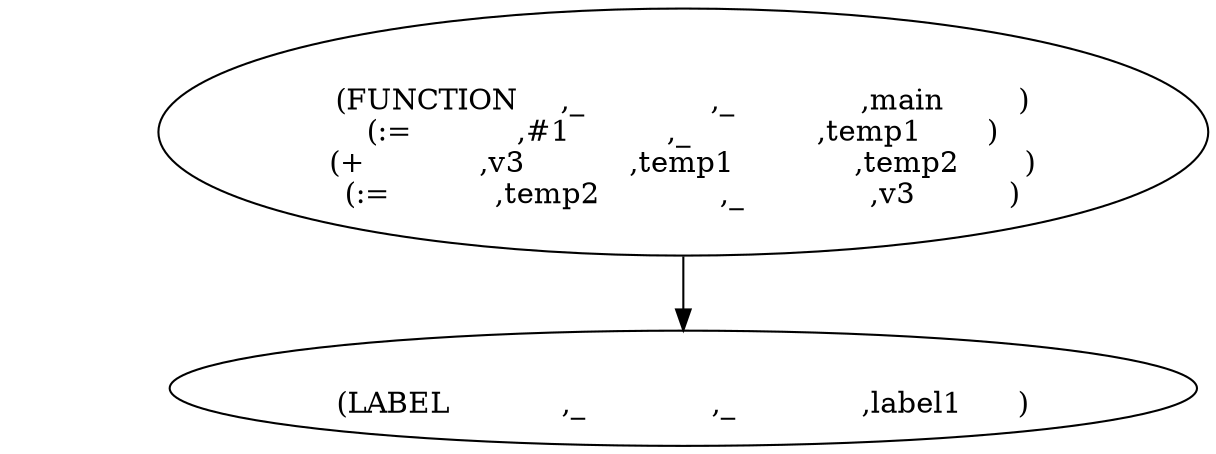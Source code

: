 digraph G {
other[color="white"]
other[label=""]
start[label="
(FUNCTION	,_		,_		,main        )
(:=		,#1		,_		,temp1       )
(+		,v3		,temp1		,temp2       )
(:=		,temp2		,_		,v3          )
"]
start->label1
label1[label="
(LABEL		,_		,_		,label1      )
"]
}
